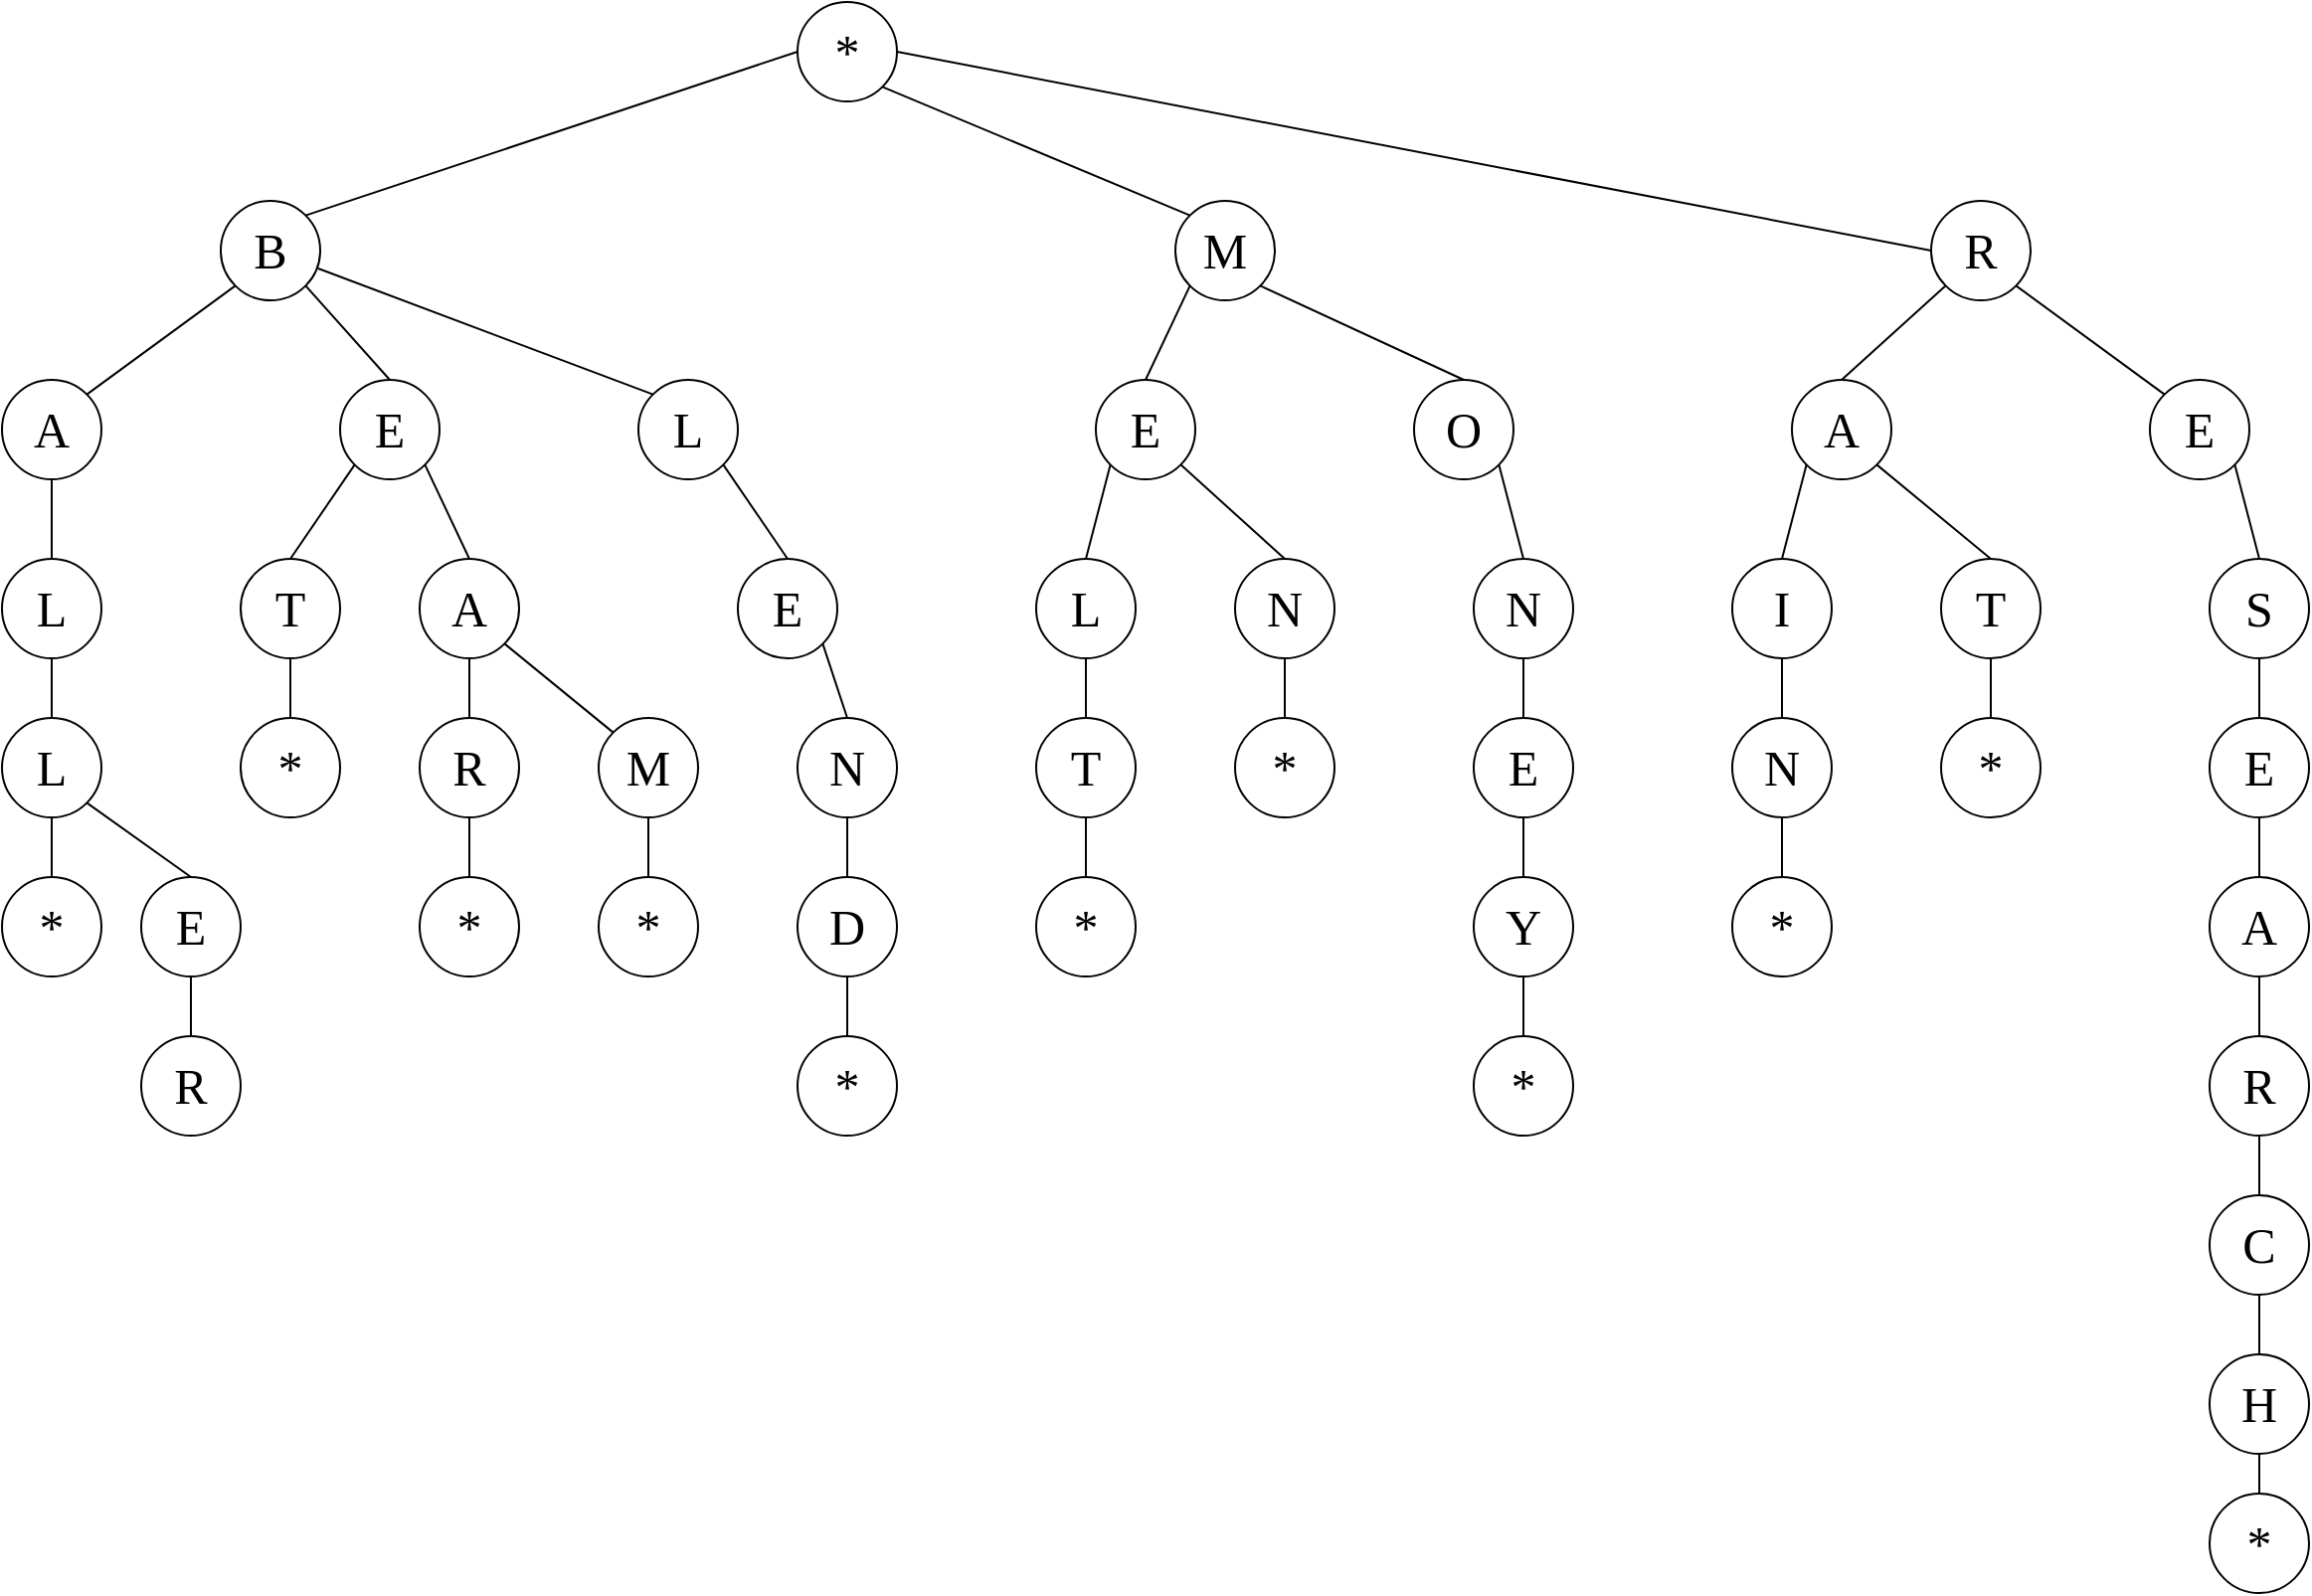 <mxfile version="26.1.3">
  <diagram name="Pagina-1" id="tW7WO6cpCCdjkhQ7mJyI">
    <mxGraphModel dx="1434" dy="738" grid="1" gridSize="10" guides="1" tooltips="1" connect="1" arrows="1" fold="1" page="1" pageScale="1" pageWidth="2339" pageHeight="3300" math="0" shadow="0">
      <root>
        <mxCell id="0" />
        <mxCell id="1" parent="0" />
        <mxCell id="8VTGi8WfioYzq3SnvPgz-1" value="&lt;font style=&quot;font-size: 25px;&quot; face=&quot;Comic Sans MS&quot;&gt;*&lt;/font&gt;" style="ellipse;whiteSpace=wrap;html=1;aspect=fixed;" parent="1" vertex="1">
          <mxGeometry x="570" y="20" width="50" height="50" as="geometry" />
        </mxCell>
        <mxCell id="8VTGi8WfioYzq3SnvPgz-2" value="&lt;font face=&quot;Comic Sans MS&quot;&gt;&lt;span style=&quot;font-size: 25px;&quot;&gt;B&lt;/span&gt;&lt;/font&gt;" style="ellipse;whiteSpace=wrap;html=1;aspect=fixed;" parent="1" vertex="1">
          <mxGeometry x="280" y="120" width="50" height="50" as="geometry" />
        </mxCell>
        <mxCell id="8VTGi8WfioYzq3SnvPgz-3" value="&lt;font face=&quot;Comic Sans MS&quot;&gt;&lt;span style=&quot;font-size: 25px;&quot;&gt;R&lt;/span&gt;&lt;/font&gt;" style="ellipse;whiteSpace=wrap;html=1;aspect=fixed;" parent="1" vertex="1">
          <mxGeometry x="1140" y="120" width="50" height="50" as="geometry" />
        </mxCell>
        <mxCell id="8VTGi8WfioYzq3SnvPgz-4" value="&lt;font face=&quot;Comic Sans MS&quot;&gt;&lt;span style=&quot;font-size: 25px;&quot;&gt;M&lt;/span&gt;&lt;/font&gt;" style="ellipse;whiteSpace=wrap;html=1;aspect=fixed;" parent="1" vertex="1">
          <mxGeometry x="760" y="120" width="50" height="50" as="geometry" />
        </mxCell>
        <mxCell id="8VTGi8WfioYzq3SnvPgz-5" value="&lt;font face=&quot;Comic Sans MS&quot;&gt;&lt;span style=&quot;font-size: 25px;&quot;&gt;A&lt;/span&gt;&lt;/font&gt;" style="ellipse;whiteSpace=wrap;html=1;aspect=fixed;" parent="1" vertex="1">
          <mxGeometry x="170" y="210" width="50" height="50" as="geometry" />
        </mxCell>
        <mxCell id="8VTGi8WfioYzq3SnvPgz-6" value="&lt;font face=&quot;Comic Sans MS&quot;&gt;&lt;span style=&quot;font-size: 25px;&quot;&gt;L&lt;/span&gt;&lt;/font&gt;" style="ellipse;whiteSpace=wrap;html=1;aspect=fixed;" parent="1" vertex="1">
          <mxGeometry x="170" y="300" width="50" height="50" as="geometry" />
        </mxCell>
        <mxCell id="8VTGi8WfioYzq3SnvPgz-7" value="&lt;font face=&quot;Comic Sans MS&quot;&gt;&lt;span style=&quot;font-size: 25px;&quot;&gt;L&lt;/span&gt;&lt;/font&gt;" style="ellipse;whiteSpace=wrap;html=1;aspect=fixed;" parent="1" vertex="1">
          <mxGeometry x="170" y="380" width="50" height="50" as="geometry" />
        </mxCell>
        <mxCell id="8VTGi8WfioYzq3SnvPgz-8" value="&lt;font face=&quot;Comic Sans MS&quot;&gt;&lt;span style=&quot;font-size: 25px;&quot;&gt;*&lt;/span&gt;&lt;/font&gt;" style="ellipse;whiteSpace=wrap;html=1;aspect=fixed;" parent="1" vertex="1">
          <mxGeometry x="170" y="460" width="50" height="50" as="geometry" />
        </mxCell>
        <mxCell id="8VTGi8WfioYzq3SnvPgz-9" value="&lt;font face=&quot;Comic Sans MS&quot;&gt;&lt;span style=&quot;font-size: 25px;&quot;&gt;E&lt;/span&gt;&lt;/font&gt;" style="ellipse;whiteSpace=wrap;html=1;aspect=fixed;" parent="1" vertex="1">
          <mxGeometry x="240" y="460" width="50" height="50" as="geometry" />
        </mxCell>
        <mxCell id="8VTGi8WfioYzq3SnvPgz-10" value="&lt;font face=&quot;Comic Sans MS&quot;&gt;&lt;span style=&quot;font-size: 25px;&quot;&gt;R&lt;/span&gt;&lt;/font&gt;" style="ellipse;whiteSpace=wrap;html=1;aspect=fixed;" parent="1" vertex="1">
          <mxGeometry x="240" y="540" width="50" height="50" as="geometry" />
        </mxCell>
        <mxCell id="8VTGi8WfioYzq3SnvPgz-11" value="&lt;font face=&quot;Comic Sans MS&quot;&gt;&lt;span style=&quot;font-size: 25px;&quot;&gt;T&lt;/span&gt;&lt;/font&gt;" style="ellipse;whiteSpace=wrap;html=1;aspect=fixed;" parent="1" vertex="1">
          <mxGeometry x="290" y="300" width="50" height="50" as="geometry" />
        </mxCell>
        <mxCell id="8VTGi8WfioYzq3SnvPgz-12" value="&lt;font face=&quot;Comic Sans MS&quot;&gt;&lt;span style=&quot;font-size: 25px;&quot;&gt;*&lt;/span&gt;&lt;/font&gt;" style="ellipse;whiteSpace=wrap;html=1;aspect=fixed;" parent="1" vertex="1">
          <mxGeometry x="290" y="380" width="50" height="50" as="geometry" />
        </mxCell>
        <mxCell id="8VTGi8WfioYzq3SnvPgz-13" value="&lt;font face=&quot;Comic Sans MS&quot;&gt;&lt;span style=&quot;font-size: 25px;&quot;&gt;E&lt;/span&gt;&lt;/font&gt;" style="ellipse;whiteSpace=wrap;html=1;aspect=fixed;" parent="1" vertex="1">
          <mxGeometry x="340" y="210" width="50" height="50" as="geometry" />
        </mxCell>
        <mxCell id="8VTGi8WfioYzq3SnvPgz-14" value="&lt;font face=&quot;Comic Sans MS&quot;&gt;&lt;span style=&quot;font-size: 25px;&quot;&gt;A&lt;/span&gt;&lt;/font&gt;" style="ellipse;whiteSpace=wrap;html=1;aspect=fixed;" parent="1" vertex="1">
          <mxGeometry x="380" y="300" width="50" height="50" as="geometry" />
        </mxCell>
        <mxCell id="8VTGi8WfioYzq3SnvPgz-15" value="&lt;font face=&quot;Comic Sans MS&quot;&gt;&lt;span style=&quot;font-size: 25px;&quot;&gt;R&lt;/span&gt;&lt;/font&gt;" style="ellipse;whiteSpace=wrap;html=1;aspect=fixed;" parent="1" vertex="1">
          <mxGeometry x="380" y="380" width="50" height="50" as="geometry" />
        </mxCell>
        <mxCell id="8VTGi8WfioYzq3SnvPgz-16" value="&lt;font face=&quot;Comic Sans MS&quot;&gt;&lt;span style=&quot;font-size: 25px;&quot;&gt;*&lt;/span&gt;&lt;/font&gt;" style="ellipse;whiteSpace=wrap;html=1;aspect=fixed;" parent="1" vertex="1">
          <mxGeometry x="380" y="460" width="50" height="50" as="geometry" />
        </mxCell>
        <mxCell id="8VTGi8WfioYzq3SnvPgz-17" value="&lt;font face=&quot;Comic Sans MS&quot;&gt;&lt;span style=&quot;font-size: 25px;&quot;&gt;M&lt;/span&gt;&lt;/font&gt;" style="ellipse;whiteSpace=wrap;html=1;aspect=fixed;" parent="1" vertex="1">
          <mxGeometry x="470" y="380" width="50" height="50" as="geometry" />
        </mxCell>
        <mxCell id="8VTGi8WfioYzq3SnvPgz-18" value="&lt;font face=&quot;Comic Sans MS&quot;&gt;&lt;span style=&quot;font-size: 25px;&quot;&gt;*&lt;/span&gt;&lt;/font&gt;" style="ellipse;whiteSpace=wrap;html=1;aspect=fixed;" parent="1" vertex="1">
          <mxGeometry x="470" y="460" width="50" height="50" as="geometry" />
        </mxCell>
        <mxCell id="8VTGi8WfioYzq3SnvPgz-21" value="&lt;font face=&quot;Comic Sans MS&quot;&gt;&lt;span style=&quot;font-size: 25px;&quot;&gt;L&lt;/span&gt;&lt;/font&gt;" style="ellipse;whiteSpace=wrap;html=1;aspect=fixed;" parent="1" vertex="1">
          <mxGeometry x="490" y="210" width="50" height="50" as="geometry" />
        </mxCell>
        <mxCell id="8VTGi8WfioYzq3SnvPgz-22" value="&lt;font face=&quot;Comic Sans MS&quot;&gt;&lt;span style=&quot;font-size: 25px;&quot;&gt;E&lt;/span&gt;&lt;/font&gt;" style="ellipse;whiteSpace=wrap;html=1;aspect=fixed;" parent="1" vertex="1">
          <mxGeometry x="540" y="300" width="50" height="50" as="geometry" />
        </mxCell>
        <mxCell id="8VTGi8WfioYzq3SnvPgz-23" value="&lt;font face=&quot;Comic Sans MS&quot;&gt;&lt;span style=&quot;font-size: 25px;&quot;&gt;N&lt;/span&gt;&lt;/font&gt;" style="ellipse;whiteSpace=wrap;html=1;aspect=fixed;" parent="1" vertex="1">
          <mxGeometry x="570" y="380" width="50" height="50" as="geometry" />
        </mxCell>
        <mxCell id="8VTGi8WfioYzq3SnvPgz-24" value="&lt;font face=&quot;Comic Sans MS&quot;&gt;&lt;span style=&quot;font-size: 25px;&quot;&gt;D&lt;/span&gt;&lt;/font&gt;" style="ellipse;whiteSpace=wrap;html=1;aspect=fixed;" parent="1" vertex="1">
          <mxGeometry x="570" y="460" width="50" height="50" as="geometry" />
        </mxCell>
        <mxCell id="8VTGi8WfioYzq3SnvPgz-25" value="&lt;font face=&quot;Comic Sans MS&quot;&gt;&lt;span style=&quot;font-size: 25px;&quot;&gt;*&lt;/span&gt;&lt;/font&gt;" style="ellipse;whiteSpace=wrap;html=1;aspect=fixed;" parent="1" vertex="1">
          <mxGeometry x="570" y="540" width="50" height="50" as="geometry" />
        </mxCell>
        <mxCell id="zcwZLCXqvlhVRFT6d13A-1" value="&lt;font face=&quot;Comic Sans MS&quot;&gt;&lt;span style=&quot;font-size: 25px;&quot;&gt;E&lt;/span&gt;&lt;/font&gt;" style="ellipse;whiteSpace=wrap;html=1;aspect=fixed;" vertex="1" parent="1">
          <mxGeometry x="720" y="210" width="50" height="50" as="geometry" />
        </mxCell>
        <mxCell id="zcwZLCXqvlhVRFT6d13A-2" value="&lt;font face=&quot;Comic Sans MS&quot;&gt;&lt;span style=&quot;font-size: 25px;&quot;&gt;L&lt;/span&gt;&lt;/font&gt;" style="ellipse;whiteSpace=wrap;html=1;aspect=fixed;" vertex="1" parent="1">
          <mxGeometry x="690" y="300" width="50" height="50" as="geometry" />
        </mxCell>
        <mxCell id="zcwZLCXqvlhVRFT6d13A-3" value="&lt;font face=&quot;Comic Sans MS&quot;&gt;&lt;span style=&quot;font-size: 25px;&quot;&gt;T&lt;/span&gt;&lt;/font&gt;" style="ellipse;whiteSpace=wrap;html=1;aspect=fixed;" vertex="1" parent="1">
          <mxGeometry x="690" y="380" width="50" height="50" as="geometry" />
        </mxCell>
        <mxCell id="zcwZLCXqvlhVRFT6d13A-4" value="&lt;font face=&quot;Comic Sans MS&quot;&gt;&lt;span style=&quot;font-size: 25px;&quot;&gt;*&lt;/span&gt;&lt;/font&gt;" style="ellipse;whiteSpace=wrap;html=1;aspect=fixed;" vertex="1" parent="1">
          <mxGeometry x="690" y="460" width="50" height="50" as="geometry" />
        </mxCell>
        <mxCell id="zcwZLCXqvlhVRFT6d13A-6" value="&lt;font face=&quot;Comic Sans MS&quot;&gt;&lt;span style=&quot;font-size: 25px;&quot;&gt;N&lt;/span&gt;&lt;/font&gt;" style="ellipse;whiteSpace=wrap;html=1;aspect=fixed;" vertex="1" parent="1">
          <mxGeometry x="790" y="300" width="50" height="50" as="geometry" />
        </mxCell>
        <mxCell id="zcwZLCXqvlhVRFT6d13A-7" value="&lt;font face=&quot;Comic Sans MS&quot;&gt;&lt;span style=&quot;font-size: 25px;&quot;&gt;*&lt;/span&gt;&lt;/font&gt;" style="ellipse;whiteSpace=wrap;html=1;aspect=fixed;" vertex="1" parent="1">
          <mxGeometry x="790" y="380" width="50" height="50" as="geometry" />
        </mxCell>
        <mxCell id="zcwZLCXqvlhVRFT6d13A-8" value="&lt;font face=&quot;Comic Sans MS&quot;&gt;&lt;span style=&quot;font-size: 25px;&quot;&gt;O&lt;/span&gt;&lt;/font&gt;" style="ellipse;whiteSpace=wrap;html=1;aspect=fixed;" vertex="1" parent="1">
          <mxGeometry x="880" y="210" width="50" height="50" as="geometry" />
        </mxCell>
        <mxCell id="zcwZLCXqvlhVRFT6d13A-9" value="&lt;font face=&quot;Comic Sans MS&quot;&gt;&lt;span style=&quot;font-size: 25px;&quot;&gt;N&lt;/span&gt;&lt;/font&gt;" style="ellipse;whiteSpace=wrap;html=1;aspect=fixed;" vertex="1" parent="1">
          <mxGeometry x="910" y="300" width="50" height="50" as="geometry" />
        </mxCell>
        <mxCell id="zcwZLCXqvlhVRFT6d13A-10" value="&lt;font face=&quot;Comic Sans MS&quot;&gt;&lt;span style=&quot;font-size: 25px;&quot;&gt;E&lt;/span&gt;&lt;/font&gt;" style="ellipse;whiteSpace=wrap;html=1;aspect=fixed;" vertex="1" parent="1">
          <mxGeometry x="910" y="380" width="50" height="50" as="geometry" />
        </mxCell>
        <mxCell id="zcwZLCXqvlhVRFT6d13A-11" value="&lt;font face=&quot;Comic Sans MS&quot;&gt;&lt;span style=&quot;font-size: 25px;&quot;&gt;Y&lt;/span&gt;&lt;/font&gt;" style="ellipse;whiteSpace=wrap;html=1;aspect=fixed;" vertex="1" parent="1">
          <mxGeometry x="910" y="460" width="50" height="50" as="geometry" />
        </mxCell>
        <mxCell id="zcwZLCXqvlhVRFT6d13A-12" value="&lt;font face=&quot;Comic Sans MS&quot;&gt;&lt;span style=&quot;font-size: 25px;&quot;&gt;*&lt;/span&gt;&lt;/font&gt;" style="ellipse;whiteSpace=wrap;html=1;aspect=fixed;" vertex="1" parent="1">
          <mxGeometry x="910" y="540" width="50" height="50" as="geometry" />
        </mxCell>
        <mxCell id="zcwZLCXqvlhVRFT6d13A-13" value="&lt;font face=&quot;Comic Sans MS&quot;&gt;&lt;span style=&quot;font-size: 25px;&quot;&gt;A&lt;/span&gt;&lt;/font&gt;" style="ellipse;whiteSpace=wrap;html=1;aspect=fixed;" vertex="1" parent="1">
          <mxGeometry x="1070" y="210" width="50" height="50" as="geometry" />
        </mxCell>
        <mxCell id="zcwZLCXqvlhVRFT6d13A-14" value="&lt;font face=&quot;Comic Sans MS&quot;&gt;&lt;span style=&quot;font-size: 25px;&quot;&gt;I&lt;/span&gt;&lt;/font&gt;" style="ellipse;whiteSpace=wrap;html=1;aspect=fixed;" vertex="1" parent="1">
          <mxGeometry x="1040" y="300" width="50" height="50" as="geometry" />
        </mxCell>
        <mxCell id="zcwZLCXqvlhVRFT6d13A-15" value="&lt;font face=&quot;Comic Sans MS&quot;&gt;&lt;span style=&quot;font-size: 25px;&quot;&gt;N&lt;/span&gt;&lt;/font&gt;" style="ellipse;whiteSpace=wrap;html=1;aspect=fixed;" vertex="1" parent="1">
          <mxGeometry x="1040" y="380" width="50" height="50" as="geometry" />
        </mxCell>
        <mxCell id="zcwZLCXqvlhVRFT6d13A-16" value="&lt;font face=&quot;Comic Sans MS&quot;&gt;&lt;span style=&quot;font-size: 25px;&quot;&gt;*&lt;/span&gt;&lt;/font&gt;" style="ellipse;whiteSpace=wrap;html=1;aspect=fixed;" vertex="1" parent="1">
          <mxGeometry x="1040" y="460" width="50" height="50" as="geometry" />
        </mxCell>
        <mxCell id="zcwZLCXqvlhVRFT6d13A-17" value="&lt;font face=&quot;Comic Sans MS&quot;&gt;&lt;span style=&quot;font-size: 25px;&quot;&gt;T&lt;/span&gt;&lt;/font&gt;" style="ellipse;whiteSpace=wrap;html=1;aspect=fixed;" vertex="1" parent="1">
          <mxGeometry x="1145" y="300" width="50" height="50" as="geometry" />
        </mxCell>
        <mxCell id="zcwZLCXqvlhVRFT6d13A-18" value="&lt;font face=&quot;Comic Sans MS&quot;&gt;&lt;span style=&quot;font-size: 25px;&quot;&gt;*&lt;/span&gt;&lt;/font&gt;" style="ellipse;whiteSpace=wrap;html=1;aspect=fixed;" vertex="1" parent="1">
          <mxGeometry x="1145" y="380" width="50" height="50" as="geometry" />
        </mxCell>
        <mxCell id="zcwZLCXqvlhVRFT6d13A-19" value="&lt;font face=&quot;Comic Sans MS&quot;&gt;&lt;span style=&quot;font-size: 25px;&quot;&gt;E&lt;/span&gt;&lt;/font&gt;" style="ellipse;whiteSpace=wrap;html=1;aspect=fixed;" vertex="1" parent="1">
          <mxGeometry x="1250" y="210" width="50" height="50" as="geometry" />
        </mxCell>
        <mxCell id="zcwZLCXqvlhVRFT6d13A-20" value="&lt;font face=&quot;Comic Sans MS&quot;&gt;&lt;span style=&quot;font-size: 25px;&quot;&gt;S&lt;/span&gt;&lt;/font&gt;" style="ellipse;whiteSpace=wrap;html=1;aspect=fixed;" vertex="1" parent="1">
          <mxGeometry x="1280" y="300" width="50" height="50" as="geometry" />
        </mxCell>
        <mxCell id="zcwZLCXqvlhVRFT6d13A-21" value="&lt;font face=&quot;Comic Sans MS&quot;&gt;&lt;span style=&quot;font-size: 25px;&quot;&gt;E&lt;/span&gt;&lt;/font&gt;" style="ellipse;whiteSpace=wrap;html=1;aspect=fixed;" vertex="1" parent="1">
          <mxGeometry x="1280" y="380" width="50" height="50" as="geometry" />
        </mxCell>
        <mxCell id="zcwZLCXqvlhVRFT6d13A-22" value="&lt;font face=&quot;Comic Sans MS&quot;&gt;&lt;span style=&quot;font-size: 25px;&quot;&gt;A&lt;/span&gt;&lt;/font&gt;" style="ellipse;whiteSpace=wrap;html=1;aspect=fixed;" vertex="1" parent="1">
          <mxGeometry x="1280" y="460" width="50" height="50" as="geometry" />
        </mxCell>
        <mxCell id="zcwZLCXqvlhVRFT6d13A-23" value="&lt;font face=&quot;Comic Sans MS&quot;&gt;&lt;span style=&quot;font-size: 25px;&quot;&gt;R&lt;/span&gt;&lt;/font&gt;" style="ellipse;whiteSpace=wrap;html=1;aspect=fixed;" vertex="1" parent="1">
          <mxGeometry x="1280" y="540" width="50" height="50" as="geometry" />
        </mxCell>
        <mxCell id="zcwZLCXqvlhVRFT6d13A-24" value="&lt;font face=&quot;Comic Sans MS&quot;&gt;&lt;span style=&quot;font-size: 25px;&quot;&gt;C&lt;/span&gt;&lt;/font&gt;" style="ellipse;whiteSpace=wrap;html=1;aspect=fixed;" vertex="1" parent="1">
          <mxGeometry x="1280" y="620" width="50" height="50" as="geometry" />
        </mxCell>
        <mxCell id="zcwZLCXqvlhVRFT6d13A-25" value="&lt;font face=&quot;Comic Sans MS&quot;&gt;&lt;span style=&quot;font-size: 25px;&quot;&gt;H&lt;/span&gt;&lt;/font&gt;" style="ellipse;whiteSpace=wrap;html=1;aspect=fixed;" vertex="1" parent="1">
          <mxGeometry x="1280" y="700" width="50" height="50" as="geometry" />
        </mxCell>
        <mxCell id="zcwZLCXqvlhVRFT6d13A-26" value="&lt;font face=&quot;Comic Sans MS&quot;&gt;&lt;span style=&quot;font-size: 25px;&quot;&gt;*&lt;/span&gt;&lt;/font&gt;" style="ellipse;whiteSpace=wrap;html=1;aspect=fixed;" vertex="1" parent="1">
          <mxGeometry x="1280" y="770" width="50" height="50" as="geometry" />
        </mxCell>
        <mxCell id="zcwZLCXqvlhVRFT6d13A-28" value="" style="endArrow=none;html=1;rounded=0;entryX=0;entryY=0.5;entryDx=0;entryDy=0;exitX=1;exitY=0;exitDx=0;exitDy=0;" edge="1" parent="1" source="8VTGi8WfioYzq3SnvPgz-2" target="8VTGi8WfioYzq3SnvPgz-1">
          <mxGeometry width="50" height="50" relative="1" as="geometry">
            <mxPoint x="370" y="130" as="sourcePoint" />
            <mxPoint x="510" y="90" as="targetPoint" />
          </mxGeometry>
        </mxCell>
        <mxCell id="zcwZLCXqvlhVRFT6d13A-30" value="" style="endArrow=none;html=1;rounded=0;entryX=0;entryY=1;entryDx=0;entryDy=0;exitX=1;exitY=0;exitDx=0;exitDy=0;" edge="1" parent="1" source="8VTGi8WfioYzq3SnvPgz-5" target="8VTGi8WfioYzq3SnvPgz-2">
          <mxGeometry width="50" height="50" relative="1" as="geometry">
            <mxPoint x="230" y="220" as="sourcePoint" />
            <mxPoint x="280" y="170" as="targetPoint" />
          </mxGeometry>
        </mxCell>
        <mxCell id="zcwZLCXqvlhVRFT6d13A-31" value="" style="endArrow=none;html=1;rounded=0;entryX=1;entryY=1;entryDx=0;entryDy=0;exitX=0.5;exitY=0;exitDx=0;exitDy=0;" edge="1" parent="1" source="8VTGi8WfioYzq3SnvPgz-13" target="8VTGi8WfioYzq3SnvPgz-2">
          <mxGeometry width="50" height="50" relative="1" as="geometry">
            <mxPoint x="223" y="227" as="sourcePoint" />
            <mxPoint x="297" y="173" as="targetPoint" />
          </mxGeometry>
        </mxCell>
        <mxCell id="zcwZLCXqvlhVRFT6d13A-32" value="" style="endArrow=none;html=1;rounded=0;exitX=0;exitY=0;exitDx=0;exitDy=0;entryX=0.98;entryY=0.68;entryDx=0;entryDy=0;entryPerimeter=0;" edge="1" parent="1" source="8VTGi8WfioYzq3SnvPgz-21" target="8VTGi8WfioYzq3SnvPgz-2">
          <mxGeometry width="50" height="50" relative="1" as="geometry">
            <mxPoint x="233" y="237" as="sourcePoint" />
            <mxPoint x="330" y="145" as="targetPoint" />
          </mxGeometry>
        </mxCell>
        <mxCell id="zcwZLCXqvlhVRFT6d13A-33" value="" style="endArrow=none;html=1;rounded=0;entryX=0.5;entryY=1;entryDx=0;entryDy=0;exitX=0.5;exitY=0;exitDx=0;exitDy=0;" edge="1" parent="1" source="8VTGi8WfioYzq3SnvPgz-6" target="8VTGi8WfioYzq3SnvPgz-5">
          <mxGeometry width="50" height="50" relative="1" as="geometry">
            <mxPoint x="110" y="314" as="sourcePoint" />
            <mxPoint x="184" y="260" as="targetPoint" />
          </mxGeometry>
        </mxCell>
        <mxCell id="zcwZLCXqvlhVRFT6d13A-34" value="" style="endArrow=none;html=1;rounded=0;entryX=0.5;entryY=0;entryDx=0;entryDy=0;exitX=0.5;exitY=1;exitDx=0;exitDy=0;" edge="1" parent="1" source="8VTGi8WfioYzq3SnvPgz-6" target="8VTGi8WfioYzq3SnvPgz-7">
          <mxGeometry width="50" height="50" relative="1" as="geometry">
            <mxPoint x="253" y="257" as="sourcePoint" />
            <mxPoint x="327" y="203" as="targetPoint" />
          </mxGeometry>
        </mxCell>
        <mxCell id="zcwZLCXqvlhVRFT6d13A-35" value="" style="endArrow=none;html=1;rounded=0;entryX=0.5;entryY=0;entryDx=0;entryDy=0;exitX=0.5;exitY=1;exitDx=0;exitDy=0;" edge="1" parent="1" source="8VTGi8WfioYzq3SnvPgz-7" target="8VTGi8WfioYzq3SnvPgz-8">
          <mxGeometry width="50" height="50" relative="1" as="geometry">
            <mxPoint x="263" y="267" as="sourcePoint" />
            <mxPoint x="337" y="213" as="targetPoint" />
          </mxGeometry>
        </mxCell>
        <mxCell id="zcwZLCXqvlhVRFT6d13A-36" value="" style="endArrow=none;html=1;rounded=0;entryX=0.5;entryY=0;entryDx=0;entryDy=0;exitX=1;exitY=1;exitDx=0;exitDy=0;" edge="1" parent="1" source="8VTGi8WfioYzq3SnvPgz-7" target="8VTGi8WfioYzq3SnvPgz-9">
          <mxGeometry width="50" height="50" relative="1" as="geometry">
            <mxPoint x="273" y="277" as="sourcePoint" />
            <mxPoint x="347" y="223" as="targetPoint" />
          </mxGeometry>
        </mxCell>
        <mxCell id="zcwZLCXqvlhVRFT6d13A-37" value="" style="endArrow=none;html=1;rounded=0;entryX=0.5;entryY=0;entryDx=0;entryDy=0;exitX=0.5;exitY=1;exitDx=0;exitDy=0;" edge="1" parent="1" source="8VTGi8WfioYzq3SnvPgz-9" target="8VTGi8WfioYzq3SnvPgz-10">
          <mxGeometry width="50" height="50" relative="1" as="geometry">
            <mxPoint x="283" y="287" as="sourcePoint" />
            <mxPoint x="357" y="233" as="targetPoint" />
          </mxGeometry>
        </mxCell>
        <mxCell id="zcwZLCXqvlhVRFT6d13A-38" value="" style="endArrow=none;html=1;rounded=0;entryX=0;entryY=1;entryDx=0;entryDy=0;exitX=0.5;exitY=0;exitDx=0;exitDy=0;" edge="1" parent="1" source="8VTGi8WfioYzq3SnvPgz-11" target="8VTGi8WfioYzq3SnvPgz-13">
          <mxGeometry width="50" height="50" relative="1" as="geometry">
            <mxPoint x="293" y="297" as="sourcePoint" />
            <mxPoint x="367" y="243" as="targetPoint" />
          </mxGeometry>
        </mxCell>
        <mxCell id="zcwZLCXqvlhVRFT6d13A-39" value="" style="endArrow=none;html=1;rounded=0;entryX=1;entryY=1;entryDx=0;entryDy=0;exitX=0.5;exitY=0;exitDx=0;exitDy=0;" edge="1" parent="1" source="8VTGi8WfioYzq3SnvPgz-14" target="8VTGi8WfioYzq3SnvPgz-13">
          <mxGeometry width="50" height="50" relative="1" as="geometry">
            <mxPoint x="303" y="307" as="sourcePoint" />
            <mxPoint x="377" y="253" as="targetPoint" />
          </mxGeometry>
        </mxCell>
        <mxCell id="zcwZLCXqvlhVRFT6d13A-40" value="" style="endArrow=none;html=1;rounded=0;entryX=0.5;entryY=1;entryDx=0;entryDy=0;exitX=0.5;exitY=0;exitDx=0;exitDy=0;" edge="1" parent="1" source="8VTGi8WfioYzq3SnvPgz-12" target="8VTGi8WfioYzq3SnvPgz-11">
          <mxGeometry width="50" height="50" relative="1" as="geometry">
            <mxPoint x="313" y="317" as="sourcePoint" />
            <mxPoint x="387" y="263" as="targetPoint" />
          </mxGeometry>
        </mxCell>
        <mxCell id="zcwZLCXqvlhVRFT6d13A-41" value="" style="endArrow=none;html=1;rounded=0;entryX=0.5;entryY=1;entryDx=0;entryDy=0;exitX=0.5;exitY=0;exitDx=0;exitDy=0;" edge="1" parent="1" source="8VTGi8WfioYzq3SnvPgz-15" target="8VTGi8WfioYzq3SnvPgz-14">
          <mxGeometry width="50" height="50" relative="1" as="geometry">
            <mxPoint x="323" y="327" as="sourcePoint" />
            <mxPoint x="397" y="273" as="targetPoint" />
          </mxGeometry>
        </mxCell>
        <mxCell id="zcwZLCXqvlhVRFT6d13A-42" value="" style="endArrow=none;html=1;rounded=0;entryX=0.5;entryY=1;entryDx=0;entryDy=0;exitX=0.5;exitY=0;exitDx=0;exitDy=0;" edge="1" parent="1" source="8VTGi8WfioYzq3SnvPgz-16" target="8VTGi8WfioYzq3SnvPgz-15">
          <mxGeometry width="50" height="50" relative="1" as="geometry">
            <mxPoint x="340" y="480" as="sourcePoint" />
            <mxPoint x="390" y="430" as="targetPoint" />
          </mxGeometry>
        </mxCell>
        <mxCell id="zcwZLCXqvlhVRFT6d13A-43" value="" style="endArrow=none;html=1;rounded=0;entryX=1;entryY=1;entryDx=0;entryDy=0;exitX=0;exitY=0;exitDx=0;exitDy=0;" edge="1" parent="1" source="8VTGi8WfioYzq3SnvPgz-17" target="8VTGi8WfioYzq3SnvPgz-14">
          <mxGeometry width="50" height="50" relative="1" as="geometry">
            <mxPoint x="430" y="370" as="sourcePoint" />
            <mxPoint x="480" y="320" as="targetPoint" />
          </mxGeometry>
        </mxCell>
        <mxCell id="zcwZLCXqvlhVRFT6d13A-44" value="" style="endArrow=none;html=1;rounded=0;entryX=0.5;entryY=1;entryDx=0;entryDy=0;exitX=0.5;exitY=0;exitDx=0;exitDy=0;" edge="1" parent="1" source="8VTGi8WfioYzq3SnvPgz-18" target="8VTGi8WfioYzq3SnvPgz-17">
          <mxGeometry width="50" height="50" relative="1" as="geometry">
            <mxPoint x="333" y="337" as="sourcePoint" />
            <mxPoint x="407" y="283" as="targetPoint" />
          </mxGeometry>
        </mxCell>
        <mxCell id="zcwZLCXqvlhVRFT6d13A-45" value="" style="endArrow=none;html=1;rounded=0;entryX=1;entryY=1;entryDx=0;entryDy=0;exitX=0.5;exitY=0;exitDx=0;exitDy=0;" edge="1" parent="1" source="8VTGi8WfioYzq3SnvPgz-22" target="8VTGi8WfioYzq3SnvPgz-21">
          <mxGeometry width="50" height="50" relative="1" as="geometry">
            <mxPoint x="470" y="310" as="sourcePoint" />
            <mxPoint x="544" y="256" as="targetPoint" />
          </mxGeometry>
        </mxCell>
        <mxCell id="zcwZLCXqvlhVRFT6d13A-46" value="" style="endArrow=none;html=1;rounded=0;entryX=1;entryY=1;entryDx=0;entryDy=0;exitX=0.5;exitY=0;exitDx=0;exitDy=0;" edge="1" parent="1" source="8VTGi8WfioYzq3SnvPgz-23" target="8VTGi8WfioYzq3SnvPgz-22">
          <mxGeometry width="50" height="50" relative="1" as="geometry">
            <mxPoint x="353" y="357" as="sourcePoint" />
            <mxPoint x="427" y="303" as="targetPoint" />
          </mxGeometry>
        </mxCell>
        <mxCell id="zcwZLCXqvlhVRFT6d13A-47" value="" style="endArrow=none;html=1;rounded=0;entryX=0.5;entryY=1;entryDx=0;entryDy=0;exitX=0.5;exitY=0;exitDx=0;exitDy=0;" edge="1" parent="1" source="8VTGi8WfioYzq3SnvPgz-24" target="8VTGi8WfioYzq3SnvPgz-23">
          <mxGeometry width="50" height="50" relative="1" as="geometry">
            <mxPoint x="363" y="367" as="sourcePoint" />
            <mxPoint x="437" y="313" as="targetPoint" />
          </mxGeometry>
        </mxCell>
        <mxCell id="zcwZLCXqvlhVRFT6d13A-48" value="" style="endArrow=none;html=1;rounded=0;entryX=0.5;entryY=1;entryDx=0;entryDy=0;exitX=0.5;exitY=0;exitDx=0;exitDy=0;" edge="1" parent="1" source="8VTGi8WfioYzq3SnvPgz-25" target="8VTGi8WfioYzq3SnvPgz-24">
          <mxGeometry width="50" height="50" relative="1" as="geometry">
            <mxPoint x="373" y="377" as="sourcePoint" />
            <mxPoint x="447" y="323" as="targetPoint" />
          </mxGeometry>
        </mxCell>
        <mxCell id="zcwZLCXqvlhVRFT6d13A-49" value="" style="endArrow=none;html=1;rounded=0;entryX=1;entryY=1;entryDx=0;entryDy=0;exitX=0;exitY=0;exitDx=0;exitDy=0;" edge="1" parent="1" source="8VTGi8WfioYzq3SnvPgz-4" target="8VTGi8WfioYzq3SnvPgz-1">
          <mxGeometry width="50" height="50" relative="1" as="geometry">
            <mxPoint x="610" y="120" as="sourcePoint" />
            <mxPoint x="660" y="70" as="targetPoint" />
          </mxGeometry>
        </mxCell>
        <mxCell id="zcwZLCXqvlhVRFT6d13A-51" value="" style="endArrow=none;html=1;rounded=0;entryX=0;entryY=1;entryDx=0;entryDy=0;exitX=0.5;exitY=0;exitDx=0;exitDy=0;" edge="1" parent="1" source="zcwZLCXqvlhVRFT6d13A-1" target="8VTGi8WfioYzq3SnvPgz-4">
          <mxGeometry width="50" height="50" relative="1" as="geometry">
            <mxPoint x="383" y="387" as="sourcePoint" />
            <mxPoint x="457" y="333" as="targetPoint" />
          </mxGeometry>
        </mxCell>
        <mxCell id="zcwZLCXqvlhVRFT6d13A-52" value="" style="endArrow=none;html=1;rounded=0;entryX=0;entryY=1;entryDx=0;entryDy=0;exitX=0.5;exitY=0;exitDx=0;exitDy=0;" edge="1" parent="1" source="zcwZLCXqvlhVRFT6d13A-2" target="zcwZLCXqvlhVRFT6d13A-1">
          <mxGeometry width="50" height="50" relative="1" as="geometry">
            <mxPoint x="393" y="397" as="sourcePoint" />
            <mxPoint x="467" y="343" as="targetPoint" />
          </mxGeometry>
        </mxCell>
        <mxCell id="zcwZLCXqvlhVRFT6d13A-53" value="" style="endArrow=none;html=1;rounded=0;entryX=0.5;entryY=1;entryDx=0;entryDy=0;exitX=0.5;exitY=0;exitDx=0;exitDy=0;" edge="1" parent="1" source="zcwZLCXqvlhVRFT6d13A-3" target="zcwZLCXqvlhVRFT6d13A-2">
          <mxGeometry width="50" height="50" relative="1" as="geometry">
            <mxPoint x="403" y="407" as="sourcePoint" />
            <mxPoint x="477" y="353" as="targetPoint" />
          </mxGeometry>
        </mxCell>
        <mxCell id="zcwZLCXqvlhVRFT6d13A-54" value="" style="endArrow=none;html=1;rounded=0;entryX=0.5;entryY=1;entryDx=0;entryDy=0;exitX=0.5;exitY=0;exitDx=0;exitDy=0;" edge="1" parent="1" source="zcwZLCXqvlhVRFT6d13A-4" target="zcwZLCXqvlhVRFT6d13A-3">
          <mxGeometry width="50" height="50" relative="1" as="geometry">
            <mxPoint x="413" y="417" as="sourcePoint" />
            <mxPoint x="487" y="363" as="targetPoint" />
          </mxGeometry>
        </mxCell>
        <mxCell id="zcwZLCXqvlhVRFT6d13A-55" value="" style="endArrow=none;html=1;rounded=0;entryX=1;entryY=1;entryDx=0;entryDy=0;exitX=0.5;exitY=0;exitDx=0;exitDy=0;" edge="1" parent="1" source="zcwZLCXqvlhVRFT6d13A-6" target="zcwZLCXqvlhVRFT6d13A-1">
          <mxGeometry width="50" height="50" relative="1" as="geometry">
            <mxPoint x="423" y="427" as="sourcePoint" />
            <mxPoint x="497" y="373" as="targetPoint" />
          </mxGeometry>
        </mxCell>
        <mxCell id="zcwZLCXqvlhVRFT6d13A-56" value="" style="endArrow=none;html=1;rounded=0;entryX=0.5;entryY=1;entryDx=0;entryDy=0;exitX=0.5;exitY=0;exitDx=0;exitDy=0;" edge="1" parent="1" source="zcwZLCXqvlhVRFT6d13A-7" target="zcwZLCXqvlhVRFT6d13A-6">
          <mxGeometry width="50" height="50" relative="1" as="geometry">
            <mxPoint x="433" y="437" as="sourcePoint" />
            <mxPoint x="507" y="383" as="targetPoint" />
          </mxGeometry>
        </mxCell>
        <mxCell id="zcwZLCXqvlhVRFT6d13A-57" value="" style="endArrow=none;html=1;rounded=0;entryX=1;entryY=1;entryDx=0;entryDy=0;exitX=0.5;exitY=0;exitDx=0;exitDy=0;" edge="1" parent="1" source="zcwZLCXqvlhVRFT6d13A-8" target="8VTGi8WfioYzq3SnvPgz-4">
          <mxGeometry width="50" height="50" relative="1" as="geometry">
            <mxPoint x="443" y="447" as="sourcePoint" />
            <mxPoint x="517" y="393" as="targetPoint" />
          </mxGeometry>
        </mxCell>
        <mxCell id="zcwZLCXqvlhVRFT6d13A-58" value="" style="endArrow=none;html=1;rounded=0;entryX=1;entryY=1;entryDx=0;entryDy=0;exitX=0.5;exitY=0;exitDx=0;exitDy=0;" edge="1" parent="1" source="zcwZLCXqvlhVRFT6d13A-9" target="zcwZLCXqvlhVRFT6d13A-8">
          <mxGeometry width="50" height="50" relative="1" as="geometry">
            <mxPoint x="453" y="457" as="sourcePoint" />
            <mxPoint x="527" y="403" as="targetPoint" />
          </mxGeometry>
        </mxCell>
        <mxCell id="zcwZLCXqvlhVRFT6d13A-59" value="" style="endArrow=none;html=1;rounded=0;entryX=0.5;entryY=1;entryDx=0;entryDy=0;exitX=0.5;exitY=0;exitDx=0;exitDy=0;" edge="1" parent="1" source="zcwZLCXqvlhVRFT6d13A-10" target="zcwZLCXqvlhVRFT6d13A-9">
          <mxGeometry width="50" height="50" relative="1" as="geometry">
            <mxPoint x="463" y="467" as="sourcePoint" />
            <mxPoint x="537" y="413" as="targetPoint" />
          </mxGeometry>
        </mxCell>
        <mxCell id="zcwZLCXqvlhVRFT6d13A-60" value="" style="endArrow=none;html=1;rounded=0;entryX=0.5;entryY=1;entryDx=0;entryDy=0;exitX=0.5;exitY=0;exitDx=0;exitDy=0;" edge="1" parent="1" source="zcwZLCXqvlhVRFT6d13A-11" target="zcwZLCXqvlhVRFT6d13A-10">
          <mxGeometry width="50" height="50" relative="1" as="geometry">
            <mxPoint x="473" y="477" as="sourcePoint" />
            <mxPoint x="547" y="423" as="targetPoint" />
          </mxGeometry>
        </mxCell>
        <mxCell id="zcwZLCXqvlhVRFT6d13A-61" value="" style="endArrow=none;html=1;rounded=0;entryX=0.5;entryY=1;entryDx=0;entryDy=0;exitX=0.5;exitY=0;exitDx=0;exitDy=0;" edge="1" parent="1" source="zcwZLCXqvlhVRFT6d13A-12" target="zcwZLCXqvlhVRFT6d13A-11">
          <mxGeometry width="50" height="50" relative="1" as="geometry">
            <mxPoint x="483" y="487" as="sourcePoint" />
            <mxPoint x="557" y="433" as="targetPoint" />
          </mxGeometry>
        </mxCell>
        <mxCell id="zcwZLCXqvlhVRFT6d13A-62" value="" style="endArrow=none;html=1;rounded=0;entryX=0;entryY=1;entryDx=0;entryDy=0;exitX=0.5;exitY=0;exitDx=0;exitDy=0;" edge="1" parent="1" source="zcwZLCXqvlhVRFT6d13A-13" target="8VTGi8WfioYzq3SnvPgz-3">
          <mxGeometry width="50" height="50" relative="1" as="geometry">
            <mxPoint x="493" y="497" as="sourcePoint" />
            <mxPoint x="567" y="443" as="targetPoint" />
          </mxGeometry>
        </mxCell>
        <mxCell id="zcwZLCXqvlhVRFT6d13A-63" value="" style="endArrow=none;html=1;rounded=0;entryX=0;entryY=1;entryDx=0;entryDy=0;exitX=0.5;exitY=0;exitDx=0;exitDy=0;" edge="1" parent="1" source="zcwZLCXqvlhVRFT6d13A-14" target="zcwZLCXqvlhVRFT6d13A-13">
          <mxGeometry width="50" height="50" relative="1" as="geometry">
            <mxPoint x="503" y="507" as="sourcePoint" />
            <mxPoint x="577" y="453" as="targetPoint" />
          </mxGeometry>
        </mxCell>
        <mxCell id="zcwZLCXqvlhVRFT6d13A-64" value="" style="endArrow=none;html=1;rounded=0;entryX=0.5;entryY=1;entryDx=0;entryDy=0;exitX=0.5;exitY=0;exitDx=0;exitDy=0;" edge="1" parent="1" source="zcwZLCXqvlhVRFT6d13A-15" target="zcwZLCXqvlhVRFT6d13A-14">
          <mxGeometry width="50" height="50" relative="1" as="geometry">
            <mxPoint x="513" y="517" as="sourcePoint" />
            <mxPoint x="587" y="463" as="targetPoint" />
          </mxGeometry>
        </mxCell>
        <mxCell id="zcwZLCXqvlhVRFT6d13A-65" value="" style="endArrow=none;html=1;rounded=0;entryX=0.5;entryY=1;entryDx=0;entryDy=0;exitX=0.5;exitY=0;exitDx=0;exitDy=0;" edge="1" parent="1" source="zcwZLCXqvlhVRFT6d13A-16" target="zcwZLCXqvlhVRFT6d13A-15">
          <mxGeometry width="50" height="50" relative="1" as="geometry">
            <mxPoint x="523" y="527" as="sourcePoint" />
            <mxPoint x="597" y="473" as="targetPoint" />
          </mxGeometry>
        </mxCell>
        <mxCell id="zcwZLCXqvlhVRFT6d13A-66" value="" style="endArrow=none;html=1;rounded=0;entryX=1;entryY=1;entryDx=0;entryDy=0;exitX=0.5;exitY=0;exitDx=0;exitDy=0;" edge="1" parent="1" source="zcwZLCXqvlhVRFT6d13A-17" target="zcwZLCXqvlhVRFT6d13A-13">
          <mxGeometry width="50" height="50" relative="1" as="geometry">
            <mxPoint x="533" y="537" as="sourcePoint" />
            <mxPoint x="607" y="483" as="targetPoint" />
          </mxGeometry>
        </mxCell>
        <mxCell id="zcwZLCXqvlhVRFT6d13A-67" value="" style="endArrow=none;html=1;rounded=0;entryX=0.5;entryY=1;entryDx=0;entryDy=0;exitX=0.5;exitY=0;exitDx=0;exitDy=0;" edge="1" parent="1" source="zcwZLCXqvlhVRFT6d13A-18" target="zcwZLCXqvlhVRFT6d13A-17">
          <mxGeometry width="50" height="50" relative="1" as="geometry">
            <mxPoint x="543" y="547" as="sourcePoint" />
            <mxPoint x="617" y="493" as="targetPoint" />
          </mxGeometry>
        </mxCell>
        <mxCell id="zcwZLCXqvlhVRFT6d13A-68" value="" style="endArrow=none;html=1;rounded=0;entryX=1;entryY=1;entryDx=0;entryDy=0;exitX=0;exitY=0;exitDx=0;exitDy=0;" edge="1" parent="1" source="zcwZLCXqvlhVRFT6d13A-19" target="8VTGi8WfioYzq3SnvPgz-3">
          <mxGeometry width="50" height="50" relative="1" as="geometry">
            <mxPoint x="553" y="557" as="sourcePoint" />
            <mxPoint x="627" y="503" as="targetPoint" />
          </mxGeometry>
        </mxCell>
        <mxCell id="zcwZLCXqvlhVRFT6d13A-69" value="" style="endArrow=none;html=1;rounded=0;entryX=1;entryY=1;entryDx=0;entryDy=0;exitX=0.5;exitY=0;exitDx=0;exitDy=0;" edge="1" parent="1" source="zcwZLCXqvlhVRFT6d13A-20" target="zcwZLCXqvlhVRFT6d13A-19">
          <mxGeometry width="50" height="50" relative="1" as="geometry">
            <mxPoint x="563" y="567" as="sourcePoint" />
            <mxPoint x="637" y="513" as="targetPoint" />
          </mxGeometry>
        </mxCell>
        <mxCell id="zcwZLCXqvlhVRFT6d13A-70" value="" style="endArrow=none;html=1;rounded=0;entryX=0.5;entryY=1;entryDx=0;entryDy=0;exitX=0.5;exitY=0;exitDx=0;exitDy=0;" edge="1" parent="1" source="zcwZLCXqvlhVRFT6d13A-21" target="zcwZLCXqvlhVRFT6d13A-20">
          <mxGeometry width="50" height="50" relative="1" as="geometry">
            <mxPoint x="573" y="577" as="sourcePoint" />
            <mxPoint x="647" y="523" as="targetPoint" />
          </mxGeometry>
        </mxCell>
        <mxCell id="zcwZLCXqvlhVRFT6d13A-71" value="" style="endArrow=none;html=1;rounded=0;entryX=0.5;entryY=1;entryDx=0;entryDy=0;exitX=0.5;exitY=0;exitDx=0;exitDy=0;" edge="1" parent="1" source="zcwZLCXqvlhVRFT6d13A-22" target="zcwZLCXqvlhVRFT6d13A-21">
          <mxGeometry width="50" height="50" relative="1" as="geometry">
            <mxPoint x="583" y="587" as="sourcePoint" />
            <mxPoint x="657" y="533" as="targetPoint" />
          </mxGeometry>
        </mxCell>
        <mxCell id="zcwZLCXqvlhVRFT6d13A-72" value="" style="endArrow=none;html=1;rounded=0;entryX=0.5;entryY=1;entryDx=0;entryDy=0;exitX=0.5;exitY=0;exitDx=0;exitDy=0;" edge="1" parent="1" source="zcwZLCXqvlhVRFT6d13A-23" target="zcwZLCXqvlhVRFT6d13A-22">
          <mxGeometry width="50" height="50" relative="1" as="geometry">
            <mxPoint x="593" y="597" as="sourcePoint" />
            <mxPoint x="667" y="543" as="targetPoint" />
          </mxGeometry>
        </mxCell>
        <mxCell id="zcwZLCXqvlhVRFT6d13A-73" value="" style="endArrow=none;html=1;rounded=0;entryX=0.5;entryY=1;entryDx=0;entryDy=0;exitX=0.5;exitY=0;exitDx=0;exitDy=0;" edge="1" parent="1" source="zcwZLCXqvlhVRFT6d13A-24" target="zcwZLCXqvlhVRFT6d13A-23">
          <mxGeometry width="50" height="50" relative="1" as="geometry">
            <mxPoint x="603" y="607" as="sourcePoint" />
            <mxPoint x="677" y="553" as="targetPoint" />
          </mxGeometry>
        </mxCell>
        <mxCell id="zcwZLCXqvlhVRFT6d13A-74" value="" style="endArrow=none;html=1;rounded=0;entryX=0.5;entryY=1;entryDx=0;entryDy=0;exitX=0.5;exitY=0;exitDx=0;exitDy=0;" edge="1" parent="1" source="zcwZLCXqvlhVRFT6d13A-25" target="zcwZLCXqvlhVRFT6d13A-24">
          <mxGeometry width="50" height="50" relative="1" as="geometry">
            <mxPoint x="613" y="617" as="sourcePoint" />
            <mxPoint x="687" y="563" as="targetPoint" />
          </mxGeometry>
        </mxCell>
        <mxCell id="zcwZLCXqvlhVRFT6d13A-75" value="" style="endArrow=none;html=1;rounded=0;entryX=0.5;entryY=1;entryDx=0;entryDy=0;exitX=0.5;exitY=0;exitDx=0;exitDy=0;" edge="1" parent="1" source="zcwZLCXqvlhVRFT6d13A-26" target="zcwZLCXqvlhVRFT6d13A-25">
          <mxGeometry width="50" height="50" relative="1" as="geometry">
            <mxPoint x="623" y="627" as="sourcePoint" />
            <mxPoint x="697" y="573" as="targetPoint" />
          </mxGeometry>
        </mxCell>
        <mxCell id="zcwZLCXqvlhVRFT6d13A-76" value="" style="endArrow=none;html=1;rounded=0;exitX=0;exitY=0.5;exitDx=0;exitDy=0;entryX=1;entryY=0.5;entryDx=0;entryDy=0;" edge="1" parent="1" source="8VTGi8WfioYzq3SnvPgz-3" target="8VTGi8WfioYzq3SnvPgz-1">
          <mxGeometry width="50" height="50" relative="1" as="geometry">
            <mxPoint x="700" y="410" as="sourcePoint" />
            <mxPoint x="620" y="60" as="targetPoint" />
          </mxGeometry>
        </mxCell>
      </root>
    </mxGraphModel>
  </diagram>
</mxfile>
